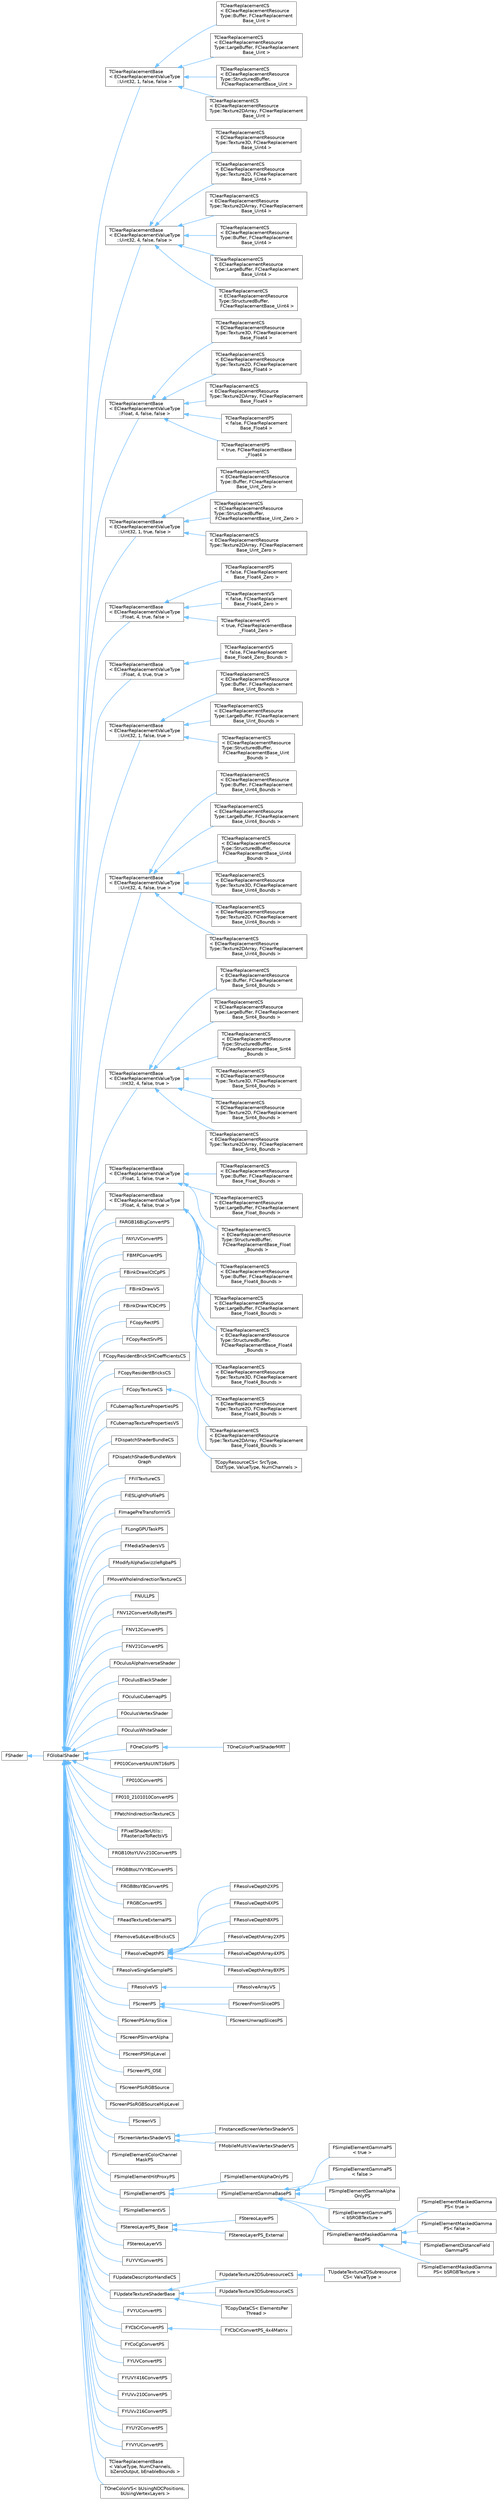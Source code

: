 digraph "Graphical Class Hierarchy"
{
 // INTERACTIVE_SVG=YES
 // LATEX_PDF_SIZE
  bgcolor="transparent";
  edge [fontname=Helvetica,fontsize=10,labelfontname=Helvetica,labelfontsize=10];
  node [fontname=Helvetica,fontsize=10,shape=box,height=0.2,width=0.4];
  rankdir="LR";
  Node0 [id="Node000000",label="FShader",height=0.2,width=0.4,color="grey40", fillcolor="white", style="filled",URL="$dd/df9/classFShader.html",tooltip="A compiled shader and its parameter bindings."];
  Node0 -> Node1 [id="edge4797_Node000000_Node000001",dir="back",color="steelblue1",style="solid",tooltip=" "];
  Node1 [id="Node000001",label="FGlobalShader",height=0.2,width=0.4,color="grey40", fillcolor="white", style="filled",URL="$d6/dce/classFGlobalShader.html",tooltip="FGlobalShader."];
  Node1 -> Node2 [id="edge4798_Node000001_Node000002",dir="back",color="steelblue1",style="solid",tooltip=" "];
  Node2 [id="Node000002",label="TClearReplacementBase\l\< EClearReplacementValueType\l::Uint32, 1, false, false \>",height=0.2,width=0.4,color="grey40", fillcolor="white", style="filled",URL="$d3/d9c/structTClearReplacementBase.html",tooltip=" "];
  Node2 -> Node3 [id="edge4799_Node000002_Node000003",dir="back",color="steelblue1",style="solid",tooltip=" "];
  Node3 [id="Node000003",label="TClearReplacementCS\l\< EClearReplacementResource\lType::Buffer, FClearReplacement\lBase_Uint \>",height=0.2,width=0.4,color="grey40", fillcolor="white", style="filled",URL="$d2/db4/classTClearReplacementCS.html",tooltip=" "];
  Node2 -> Node4 [id="edge4800_Node000002_Node000004",dir="back",color="steelblue1",style="solid",tooltip=" "];
  Node4 [id="Node000004",label="TClearReplacementCS\l\< EClearReplacementResource\lType::LargeBuffer, FClearReplacement\lBase_Uint \>",height=0.2,width=0.4,color="grey40", fillcolor="white", style="filled",URL="$d2/db4/classTClearReplacementCS.html",tooltip=" "];
  Node2 -> Node5 [id="edge4801_Node000002_Node000005",dir="back",color="steelblue1",style="solid",tooltip=" "];
  Node5 [id="Node000005",label="TClearReplacementCS\l\< EClearReplacementResource\lType::StructuredBuffer,\l FClearReplacementBase_Uint \>",height=0.2,width=0.4,color="grey40", fillcolor="white", style="filled",URL="$d2/db4/classTClearReplacementCS.html",tooltip=" "];
  Node2 -> Node6 [id="edge4802_Node000002_Node000006",dir="back",color="steelblue1",style="solid",tooltip=" "];
  Node6 [id="Node000006",label="TClearReplacementCS\l\< EClearReplacementResource\lType::Texture2DArray, FClearReplacement\lBase_Uint \>",height=0.2,width=0.4,color="grey40", fillcolor="white", style="filled",URL="$d2/db4/classTClearReplacementCS.html",tooltip=" "];
  Node1 -> Node7 [id="edge4803_Node000001_Node000007",dir="back",color="steelblue1",style="solid",tooltip=" "];
  Node7 [id="Node000007",label="TClearReplacementBase\l\< EClearReplacementValueType\l::Uint32, 4, false, false \>",height=0.2,width=0.4,color="grey40", fillcolor="white", style="filled",URL="$d3/d9c/structTClearReplacementBase.html",tooltip=" "];
  Node7 -> Node8 [id="edge4804_Node000007_Node000008",dir="back",color="steelblue1",style="solid",tooltip=" "];
  Node8 [id="Node000008",label="TClearReplacementCS\l\< EClearReplacementResource\lType::Texture3D, FClearReplacement\lBase_Uint4 \>",height=0.2,width=0.4,color="grey40", fillcolor="white", style="filled",URL="$d2/db4/classTClearReplacementCS.html",tooltip=" "];
  Node7 -> Node9 [id="edge4805_Node000007_Node000009",dir="back",color="steelblue1",style="solid",tooltip=" "];
  Node9 [id="Node000009",label="TClearReplacementCS\l\< EClearReplacementResource\lType::Texture2D, FClearReplacement\lBase_Uint4 \>",height=0.2,width=0.4,color="grey40", fillcolor="white", style="filled",URL="$d2/db4/classTClearReplacementCS.html",tooltip=" "];
  Node7 -> Node10 [id="edge4806_Node000007_Node000010",dir="back",color="steelblue1",style="solid",tooltip=" "];
  Node10 [id="Node000010",label="TClearReplacementCS\l\< EClearReplacementResource\lType::Texture2DArray, FClearReplacement\lBase_Uint4 \>",height=0.2,width=0.4,color="grey40", fillcolor="white", style="filled",URL="$d2/db4/classTClearReplacementCS.html",tooltip=" "];
  Node7 -> Node11 [id="edge4807_Node000007_Node000011",dir="back",color="steelblue1",style="solid",tooltip=" "];
  Node11 [id="Node000011",label="TClearReplacementCS\l\< EClearReplacementResource\lType::Buffer, FClearReplacement\lBase_Uint4 \>",height=0.2,width=0.4,color="grey40", fillcolor="white", style="filled",URL="$d2/db4/classTClearReplacementCS.html",tooltip=" "];
  Node7 -> Node12 [id="edge4808_Node000007_Node000012",dir="back",color="steelblue1",style="solid",tooltip=" "];
  Node12 [id="Node000012",label="TClearReplacementCS\l\< EClearReplacementResource\lType::LargeBuffer, FClearReplacement\lBase_Uint4 \>",height=0.2,width=0.4,color="grey40", fillcolor="white", style="filled",URL="$d2/db4/classTClearReplacementCS.html",tooltip=" "];
  Node7 -> Node13 [id="edge4809_Node000007_Node000013",dir="back",color="steelblue1",style="solid",tooltip=" "];
  Node13 [id="Node000013",label="TClearReplacementCS\l\< EClearReplacementResource\lType::StructuredBuffer,\l FClearReplacementBase_Uint4 \>",height=0.2,width=0.4,color="grey40", fillcolor="white", style="filled",URL="$d2/db4/classTClearReplacementCS.html",tooltip=" "];
  Node1 -> Node14 [id="edge4810_Node000001_Node000014",dir="back",color="steelblue1",style="solid",tooltip=" "];
  Node14 [id="Node000014",label="TClearReplacementBase\l\< EClearReplacementValueType\l::Float, 4, false, false \>",height=0.2,width=0.4,color="grey40", fillcolor="white", style="filled",URL="$d3/d9c/structTClearReplacementBase.html",tooltip=" "];
  Node14 -> Node15 [id="edge4811_Node000014_Node000015",dir="back",color="steelblue1",style="solid",tooltip=" "];
  Node15 [id="Node000015",label="TClearReplacementCS\l\< EClearReplacementResource\lType::Texture3D, FClearReplacement\lBase_Float4 \>",height=0.2,width=0.4,color="grey40", fillcolor="white", style="filled",URL="$d2/db4/classTClearReplacementCS.html",tooltip=" "];
  Node14 -> Node16 [id="edge4812_Node000014_Node000016",dir="back",color="steelblue1",style="solid",tooltip=" "];
  Node16 [id="Node000016",label="TClearReplacementCS\l\< EClearReplacementResource\lType::Texture2D, FClearReplacement\lBase_Float4 \>",height=0.2,width=0.4,color="grey40", fillcolor="white", style="filled",URL="$d2/db4/classTClearReplacementCS.html",tooltip=" "];
  Node14 -> Node17 [id="edge4813_Node000014_Node000017",dir="back",color="steelblue1",style="solid",tooltip=" "];
  Node17 [id="Node000017",label="TClearReplacementCS\l\< EClearReplacementResource\lType::Texture2DArray, FClearReplacement\lBase_Float4 \>",height=0.2,width=0.4,color="grey40", fillcolor="white", style="filled",URL="$d2/db4/classTClearReplacementCS.html",tooltip=" "];
  Node14 -> Node18 [id="edge4814_Node000014_Node000018",dir="back",color="steelblue1",style="solid",tooltip=" "];
  Node18 [id="Node000018",label="TClearReplacementPS\l\< false, FClearReplacement\lBase_Float4 \>",height=0.2,width=0.4,color="grey40", fillcolor="white", style="filled",URL="$db/d74/classTClearReplacementPS.html",tooltip=" "];
  Node14 -> Node19 [id="edge4815_Node000014_Node000019",dir="back",color="steelblue1",style="solid",tooltip=" "];
  Node19 [id="Node000019",label="TClearReplacementPS\l\< true, FClearReplacementBase\l_Float4 \>",height=0.2,width=0.4,color="grey40", fillcolor="white", style="filled",URL="$db/d74/classTClearReplacementPS.html",tooltip=" "];
  Node1 -> Node20 [id="edge4816_Node000001_Node000020",dir="back",color="steelblue1",style="solid",tooltip=" "];
  Node20 [id="Node000020",label="TClearReplacementBase\l\< EClearReplacementValueType\l::Uint32, 1, true, false \>",height=0.2,width=0.4,color="grey40", fillcolor="white", style="filled",URL="$d3/d9c/structTClearReplacementBase.html",tooltip=" "];
  Node20 -> Node21 [id="edge4817_Node000020_Node000021",dir="back",color="steelblue1",style="solid",tooltip=" "];
  Node21 [id="Node000021",label="TClearReplacementCS\l\< EClearReplacementResource\lType::Buffer, FClearReplacement\lBase_Uint_Zero \>",height=0.2,width=0.4,color="grey40", fillcolor="white", style="filled",URL="$d2/db4/classTClearReplacementCS.html",tooltip=" "];
  Node20 -> Node22 [id="edge4818_Node000020_Node000022",dir="back",color="steelblue1",style="solid",tooltip=" "];
  Node22 [id="Node000022",label="TClearReplacementCS\l\< EClearReplacementResource\lType::StructuredBuffer,\l FClearReplacementBase_Uint_Zero \>",height=0.2,width=0.4,color="grey40", fillcolor="white", style="filled",URL="$d2/db4/classTClearReplacementCS.html",tooltip=" "];
  Node20 -> Node23 [id="edge4819_Node000020_Node000023",dir="back",color="steelblue1",style="solid",tooltip=" "];
  Node23 [id="Node000023",label="TClearReplacementCS\l\< EClearReplacementResource\lType::Texture2DArray, FClearReplacement\lBase_Uint_Zero \>",height=0.2,width=0.4,color="grey40", fillcolor="white", style="filled",URL="$d2/db4/classTClearReplacementCS.html",tooltip=" "];
  Node1 -> Node24 [id="edge4820_Node000001_Node000024",dir="back",color="steelblue1",style="solid",tooltip=" "];
  Node24 [id="Node000024",label="TClearReplacementBase\l\< EClearReplacementValueType\l::Float, 4, true, false \>",height=0.2,width=0.4,color="grey40", fillcolor="white", style="filled",URL="$d3/d9c/structTClearReplacementBase.html",tooltip=" "];
  Node24 -> Node25 [id="edge4821_Node000024_Node000025",dir="back",color="steelblue1",style="solid",tooltip=" "];
  Node25 [id="Node000025",label="TClearReplacementPS\l\< false, FClearReplacement\lBase_Float4_Zero \>",height=0.2,width=0.4,color="grey40", fillcolor="white", style="filled",URL="$db/d74/classTClearReplacementPS.html",tooltip=" "];
  Node24 -> Node26 [id="edge4822_Node000024_Node000026",dir="back",color="steelblue1",style="solid",tooltip=" "];
  Node26 [id="Node000026",label="TClearReplacementVS\l\< false, FClearReplacement\lBase_Float4_Zero \>",height=0.2,width=0.4,color="grey40", fillcolor="white", style="filled",URL="$d1/d2f/classTClearReplacementVS.html",tooltip=" "];
  Node24 -> Node27 [id="edge4823_Node000024_Node000027",dir="back",color="steelblue1",style="solid",tooltip=" "];
  Node27 [id="Node000027",label="TClearReplacementVS\l\< true, FClearReplacementBase\l_Float4_Zero \>",height=0.2,width=0.4,color="grey40", fillcolor="white", style="filled",URL="$d1/d2f/classTClearReplacementVS.html",tooltip=" "];
  Node1 -> Node28 [id="edge4824_Node000001_Node000028",dir="back",color="steelblue1",style="solid",tooltip=" "];
  Node28 [id="Node000028",label="TClearReplacementBase\l\< EClearReplacementValueType\l::Float, 4, true, true \>",height=0.2,width=0.4,color="grey40", fillcolor="white", style="filled",URL="$d3/d9c/structTClearReplacementBase.html",tooltip=" "];
  Node28 -> Node29 [id="edge4825_Node000028_Node000029",dir="back",color="steelblue1",style="solid",tooltip=" "];
  Node29 [id="Node000029",label="TClearReplacementVS\l\< false, FClearReplacement\lBase_Float4_Zero_Bounds \>",height=0.2,width=0.4,color="grey40", fillcolor="white", style="filled",URL="$d1/d2f/classTClearReplacementVS.html",tooltip=" "];
  Node1 -> Node30 [id="edge4826_Node000001_Node000030",dir="back",color="steelblue1",style="solid",tooltip=" "];
  Node30 [id="Node000030",label="TClearReplacementBase\l\< EClearReplacementValueType\l::Uint32, 1, false, true \>",height=0.2,width=0.4,color="grey40", fillcolor="white", style="filled",URL="$d3/d9c/structTClearReplacementBase.html",tooltip=" "];
  Node30 -> Node31 [id="edge4827_Node000030_Node000031",dir="back",color="steelblue1",style="solid",tooltip=" "];
  Node31 [id="Node000031",label="TClearReplacementCS\l\< EClearReplacementResource\lType::Buffer, FClearReplacement\lBase_Uint_Bounds \>",height=0.2,width=0.4,color="grey40", fillcolor="white", style="filled",URL="$d2/db4/classTClearReplacementCS.html",tooltip=" "];
  Node30 -> Node32 [id="edge4828_Node000030_Node000032",dir="back",color="steelblue1",style="solid",tooltip=" "];
  Node32 [id="Node000032",label="TClearReplacementCS\l\< EClearReplacementResource\lType::LargeBuffer, FClearReplacement\lBase_Uint_Bounds \>",height=0.2,width=0.4,color="grey40", fillcolor="white", style="filled",URL="$d2/db4/classTClearReplacementCS.html",tooltip=" "];
  Node30 -> Node33 [id="edge4829_Node000030_Node000033",dir="back",color="steelblue1",style="solid",tooltip=" "];
  Node33 [id="Node000033",label="TClearReplacementCS\l\< EClearReplacementResource\lType::StructuredBuffer,\l FClearReplacementBase_Uint\l_Bounds \>",height=0.2,width=0.4,color="grey40", fillcolor="white", style="filled",URL="$d2/db4/classTClearReplacementCS.html",tooltip=" "];
  Node1 -> Node34 [id="edge4830_Node000001_Node000034",dir="back",color="steelblue1",style="solid",tooltip=" "];
  Node34 [id="Node000034",label="TClearReplacementBase\l\< EClearReplacementValueType\l::Uint32, 4, false, true \>",height=0.2,width=0.4,color="grey40", fillcolor="white", style="filled",URL="$d3/d9c/structTClearReplacementBase.html",tooltip=" "];
  Node34 -> Node35 [id="edge4831_Node000034_Node000035",dir="back",color="steelblue1",style="solid",tooltip=" "];
  Node35 [id="Node000035",label="TClearReplacementCS\l\< EClearReplacementResource\lType::Buffer, FClearReplacement\lBase_Uint4_Bounds \>",height=0.2,width=0.4,color="grey40", fillcolor="white", style="filled",URL="$d2/db4/classTClearReplacementCS.html",tooltip=" "];
  Node34 -> Node36 [id="edge4832_Node000034_Node000036",dir="back",color="steelblue1",style="solid",tooltip=" "];
  Node36 [id="Node000036",label="TClearReplacementCS\l\< EClearReplacementResource\lType::LargeBuffer, FClearReplacement\lBase_Uint4_Bounds \>",height=0.2,width=0.4,color="grey40", fillcolor="white", style="filled",URL="$d2/db4/classTClearReplacementCS.html",tooltip=" "];
  Node34 -> Node37 [id="edge4833_Node000034_Node000037",dir="back",color="steelblue1",style="solid",tooltip=" "];
  Node37 [id="Node000037",label="TClearReplacementCS\l\< EClearReplacementResource\lType::StructuredBuffer,\l FClearReplacementBase_Uint4\l_Bounds \>",height=0.2,width=0.4,color="grey40", fillcolor="white", style="filled",URL="$d2/db4/classTClearReplacementCS.html",tooltip=" "];
  Node34 -> Node38 [id="edge4834_Node000034_Node000038",dir="back",color="steelblue1",style="solid",tooltip=" "];
  Node38 [id="Node000038",label="TClearReplacementCS\l\< EClearReplacementResource\lType::Texture3D, FClearReplacement\lBase_Uint4_Bounds \>",height=0.2,width=0.4,color="grey40", fillcolor="white", style="filled",URL="$d2/db4/classTClearReplacementCS.html",tooltip=" "];
  Node34 -> Node39 [id="edge4835_Node000034_Node000039",dir="back",color="steelblue1",style="solid",tooltip=" "];
  Node39 [id="Node000039",label="TClearReplacementCS\l\< EClearReplacementResource\lType::Texture2D, FClearReplacement\lBase_Uint4_Bounds \>",height=0.2,width=0.4,color="grey40", fillcolor="white", style="filled",URL="$d2/db4/classTClearReplacementCS.html",tooltip=" "];
  Node34 -> Node40 [id="edge4836_Node000034_Node000040",dir="back",color="steelblue1",style="solid",tooltip=" "];
  Node40 [id="Node000040",label="TClearReplacementCS\l\< EClearReplacementResource\lType::Texture2DArray, FClearReplacement\lBase_Uint4_Bounds \>",height=0.2,width=0.4,color="grey40", fillcolor="white", style="filled",URL="$d2/db4/classTClearReplacementCS.html",tooltip=" "];
  Node1 -> Node41 [id="edge4837_Node000001_Node000041",dir="back",color="steelblue1",style="solid",tooltip=" "];
  Node41 [id="Node000041",label="TClearReplacementBase\l\< EClearReplacementValueType\l::Int32, 4, false, true \>",height=0.2,width=0.4,color="grey40", fillcolor="white", style="filled",URL="$d3/d9c/structTClearReplacementBase.html",tooltip=" "];
  Node41 -> Node42 [id="edge4838_Node000041_Node000042",dir="back",color="steelblue1",style="solid",tooltip=" "];
  Node42 [id="Node000042",label="TClearReplacementCS\l\< EClearReplacementResource\lType::Buffer, FClearReplacement\lBase_Sint4_Bounds \>",height=0.2,width=0.4,color="grey40", fillcolor="white", style="filled",URL="$d2/db4/classTClearReplacementCS.html",tooltip=" "];
  Node41 -> Node43 [id="edge4839_Node000041_Node000043",dir="back",color="steelblue1",style="solid",tooltip=" "];
  Node43 [id="Node000043",label="TClearReplacementCS\l\< EClearReplacementResource\lType::LargeBuffer, FClearReplacement\lBase_Sint4_Bounds \>",height=0.2,width=0.4,color="grey40", fillcolor="white", style="filled",URL="$d2/db4/classTClearReplacementCS.html",tooltip=" "];
  Node41 -> Node44 [id="edge4840_Node000041_Node000044",dir="back",color="steelblue1",style="solid",tooltip=" "];
  Node44 [id="Node000044",label="TClearReplacementCS\l\< EClearReplacementResource\lType::StructuredBuffer,\l FClearReplacementBase_Sint4\l_Bounds \>",height=0.2,width=0.4,color="grey40", fillcolor="white", style="filled",URL="$d2/db4/classTClearReplacementCS.html",tooltip=" "];
  Node41 -> Node45 [id="edge4841_Node000041_Node000045",dir="back",color="steelblue1",style="solid",tooltip=" "];
  Node45 [id="Node000045",label="TClearReplacementCS\l\< EClearReplacementResource\lType::Texture3D, FClearReplacement\lBase_Sint4_Bounds \>",height=0.2,width=0.4,color="grey40", fillcolor="white", style="filled",URL="$d2/db4/classTClearReplacementCS.html",tooltip=" "];
  Node41 -> Node46 [id="edge4842_Node000041_Node000046",dir="back",color="steelblue1",style="solid",tooltip=" "];
  Node46 [id="Node000046",label="TClearReplacementCS\l\< EClearReplacementResource\lType::Texture2D, FClearReplacement\lBase_Sint4_Bounds \>",height=0.2,width=0.4,color="grey40", fillcolor="white", style="filled",URL="$d2/db4/classTClearReplacementCS.html",tooltip=" "];
  Node41 -> Node47 [id="edge4843_Node000041_Node000047",dir="back",color="steelblue1",style="solid",tooltip=" "];
  Node47 [id="Node000047",label="TClearReplacementCS\l\< EClearReplacementResource\lType::Texture2DArray, FClearReplacement\lBase_Sint4_Bounds \>",height=0.2,width=0.4,color="grey40", fillcolor="white", style="filled",URL="$d2/db4/classTClearReplacementCS.html",tooltip=" "];
  Node1 -> Node48 [id="edge4844_Node000001_Node000048",dir="back",color="steelblue1",style="solid",tooltip=" "];
  Node48 [id="Node000048",label="TClearReplacementBase\l\< EClearReplacementValueType\l::Float, 1, false, true \>",height=0.2,width=0.4,color="grey40", fillcolor="white", style="filled",URL="$d3/d9c/structTClearReplacementBase.html",tooltip=" "];
  Node48 -> Node49 [id="edge4845_Node000048_Node000049",dir="back",color="steelblue1",style="solid",tooltip=" "];
  Node49 [id="Node000049",label="TClearReplacementCS\l\< EClearReplacementResource\lType::Buffer, FClearReplacement\lBase_Float_Bounds \>",height=0.2,width=0.4,color="grey40", fillcolor="white", style="filled",URL="$d2/db4/classTClearReplacementCS.html",tooltip=" "];
  Node48 -> Node50 [id="edge4846_Node000048_Node000050",dir="back",color="steelblue1",style="solid",tooltip=" "];
  Node50 [id="Node000050",label="TClearReplacementCS\l\< EClearReplacementResource\lType::LargeBuffer, FClearReplacement\lBase_Float_Bounds \>",height=0.2,width=0.4,color="grey40", fillcolor="white", style="filled",URL="$d2/db4/classTClearReplacementCS.html",tooltip=" "];
  Node48 -> Node51 [id="edge4847_Node000048_Node000051",dir="back",color="steelblue1",style="solid",tooltip=" "];
  Node51 [id="Node000051",label="TClearReplacementCS\l\< EClearReplacementResource\lType::StructuredBuffer,\l FClearReplacementBase_Float\l_Bounds \>",height=0.2,width=0.4,color="grey40", fillcolor="white", style="filled",URL="$d2/db4/classTClearReplacementCS.html",tooltip=" "];
  Node1 -> Node52 [id="edge4848_Node000001_Node000052",dir="back",color="steelblue1",style="solid",tooltip=" "];
  Node52 [id="Node000052",label="TClearReplacementBase\l\< EClearReplacementValueType\l::Float, 4, false, true \>",height=0.2,width=0.4,color="grey40", fillcolor="white", style="filled",URL="$d3/d9c/structTClearReplacementBase.html",tooltip=" "];
  Node52 -> Node53 [id="edge4849_Node000052_Node000053",dir="back",color="steelblue1",style="solid",tooltip=" "];
  Node53 [id="Node000053",label="TClearReplacementCS\l\< EClearReplacementResource\lType::Buffer, FClearReplacement\lBase_Float4_Bounds \>",height=0.2,width=0.4,color="grey40", fillcolor="white", style="filled",URL="$d2/db4/classTClearReplacementCS.html",tooltip=" "];
  Node52 -> Node54 [id="edge4850_Node000052_Node000054",dir="back",color="steelblue1",style="solid",tooltip=" "];
  Node54 [id="Node000054",label="TClearReplacementCS\l\< EClearReplacementResource\lType::LargeBuffer, FClearReplacement\lBase_Float4_Bounds \>",height=0.2,width=0.4,color="grey40", fillcolor="white", style="filled",URL="$d2/db4/classTClearReplacementCS.html",tooltip=" "];
  Node52 -> Node55 [id="edge4851_Node000052_Node000055",dir="back",color="steelblue1",style="solid",tooltip=" "];
  Node55 [id="Node000055",label="TClearReplacementCS\l\< EClearReplacementResource\lType::StructuredBuffer,\l FClearReplacementBase_Float4\l_Bounds \>",height=0.2,width=0.4,color="grey40", fillcolor="white", style="filled",URL="$d2/db4/classTClearReplacementCS.html",tooltip=" "];
  Node52 -> Node56 [id="edge4852_Node000052_Node000056",dir="back",color="steelblue1",style="solid",tooltip=" "];
  Node56 [id="Node000056",label="TClearReplacementCS\l\< EClearReplacementResource\lType::Texture3D, FClearReplacement\lBase_Float4_Bounds \>",height=0.2,width=0.4,color="grey40", fillcolor="white", style="filled",URL="$d2/db4/classTClearReplacementCS.html",tooltip=" "];
  Node52 -> Node57 [id="edge4853_Node000052_Node000057",dir="back",color="steelblue1",style="solid",tooltip=" "];
  Node57 [id="Node000057",label="TClearReplacementCS\l\< EClearReplacementResource\lType::Texture2D, FClearReplacement\lBase_Float4_Bounds \>",height=0.2,width=0.4,color="grey40", fillcolor="white", style="filled",URL="$d2/db4/classTClearReplacementCS.html",tooltip=" "];
  Node52 -> Node58 [id="edge4854_Node000052_Node000058",dir="back",color="steelblue1",style="solid",tooltip=" "];
  Node58 [id="Node000058",label="TClearReplacementCS\l\< EClearReplacementResource\lType::Texture2DArray, FClearReplacement\lBase_Float4_Bounds \>",height=0.2,width=0.4,color="grey40", fillcolor="white", style="filled",URL="$d2/db4/classTClearReplacementCS.html",tooltip=" "];
  Node1 -> Node59 [id="edge4855_Node000001_Node000059",dir="back",color="steelblue1",style="solid",tooltip=" "];
  Node59 [id="Node000059",label="FARGB16BigConvertPS",height=0.2,width=0.4,color="grey40", fillcolor="white", style="filled",URL="$d7/dff/classFARGB16BigConvertPS.html",tooltip="Pixel shader to convert ARGB16, big endian to RGB."];
  Node1 -> Node60 [id="edge4856_Node000001_Node000060",dir="back",color="steelblue1",style="solid",tooltip=" "];
  Node60 [id="Node000060",label="FAYUVConvertPS",height=0.2,width=0.4,color="grey40", fillcolor="white", style="filled",URL="$d0/dd4/classFAYUVConvertPS.html",tooltip="Pixel shader to convert an AYUV texture to RGBA."];
  Node1 -> Node61 [id="edge4857_Node000001_Node000061",dir="back",color="steelblue1",style="solid",tooltip=" "];
  Node61 [id="Node000061",label="FBMPConvertPS",height=0.2,width=0.4,color="grey40", fillcolor="white", style="filled",URL="$d5/de9/classFBMPConvertPS.html",tooltip="Pixel shader to convert a Windows Bitmap texture."];
  Node1 -> Node62 [id="edge4858_Node000001_Node000062",dir="back",color="steelblue1",style="solid",tooltip=" "];
  Node62 [id="Node000062",label="FBinkDrawICtCpPS",height=0.2,width=0.4,color="grey40", fillcolor="white", style="filled",URL="$d1/db4/structFBinkDrawICtCpPS.html",tooltip=" "];
  Node1 -> Node63 [id="edge4859_Node000001_Node000063",dir="back",color="steelblue1",style="solid",tooltip=" "];
  Node63 [id="Node000063",label="FBinkDrawVS",height=0.2,width=0.4,color="grey40", fillcolor="white", style="filled",URL="$d2/d2d/structFBinkDrawVS.html",tooltip=" "];
  Node1 -> Node64 [id="edge4860_Node000001_Node000064",dir="back",color="steelblue1",style="solid",tooltip=" "];
  Node64 [id="Node000064",label="FBinkDrawYCbCrPS",height=0.2,width=0.4,color="grey40", fillcolor="white", style="filled",URL="$d9/d6f/structFBinkDrawYCbCrPS.html",tooltip=" "];
  Node1 -> Node65 [id="edge4861_Node000001_Node000065",dir="back",color="steelblue1",style="solid",tooltip=" "];
  Node65 [id="Node000065",label="FCopyRectPS",height=0.2,width=0.4,color="grey40", fillcolor="white", style="filled",URL="$d0/d8f/classFCopyRectPS.html",tooltip="Pixel shader to copy pixels from src to dst performing a format change that works on all platforms."];
  Node1 -> Node66 [id="edge4862_Node000001_Node000066",dir="back",color="steelblue1",style="solid",tooltip=" "];
  Node66 [id="Node000066",label="FCopyRectSrvPS",height=0.2,width=0.4,color="grey40", fillcolor="white", style="filled",URL="$d1/de6/classFCopyRectSrvPS.html",tooltip="Pixel shader to copy pixels from src to dst performing a format change that works on all platforms – ..."];
  Node1 -> Node67 [id="edge4863_Node000001_Node000067",dir="back",color="steelblue1",style="solid",tooltip=" "];
  Node67 [id="Node000067",label="FCopyResidentBrickSHCoefficientsCS",height=0.2,width=0.4,color="grey40", fillcolor="white", style="filled",URL="$d0/dec/classFCopyResidentBrickSHCoefficientsCS.html",tooltip=" "];
  Node1 -> Node68 [id="edge4864_Node000001_Node000068",dir="back",color="steelblue1",style="solid",tooltip=" "];
  Node68 [id="Node000068",label="FCopyResidentBricksCS",height=0.2,width=0.4,color="grey40", fillcolor="white", style="filled",URL="$d1/d6b/classFCopyResidentBricksCS.html",tooltip=" "];
  Node1 -> Node69 [id="edge4865_Node000001_Node000069",dir="back",color="steelblue1",style="solid",tooltip=" "];
  Node69 [id="Node000069",label="FCopyTextureCS",height=0.2,width=0.4,color="grey40", fillcolor="white", style="filled",URL="$d0/d59/classFCopyTextureCS.html",tooltip=" "];
  Node69 -> Node70 [id="edge4866_Node000069_Node000070",dir="back",color="steelblue1",style="solid",tooltip=" "];
  Node70 [id="Node000070",label="TCopyResourceCS\< SrcType,\l DstType, ValueType, NumChannels \>",height=0.2,width=0.4,color="grey40", fillcolor="white", style="filled",URL="$d2/d74/classTCopyResourceCS.html",tooltip=" "];
  Node1 -> Node71 [id="edge4867_Node000001_Node000071",dir="back",color="steelblue1",style="solid",tooltip=" "];
  Node71 [id="Node000071",label="FCubemapTexturePropertiesPS",height=0.2,width=0.4,color="grey40", fillcolor="white", style="filled",URL="$d8/dff/classFCubemapTexturePropertiesPS.html",tooltip="Simple pixel shader reads from a cube map texture and unwraps it in the LongitudeLatitude form."];
  Node1 -> Node72 [id="edge4868_Node000001_Node000072",dir="back",color="steelblue1",style="solid",tooltip=" "];
  Node72 [id="Node000072",label="FCubemapTexturePropertiesVS",height=0.2,width=0.4,color="grey40", fillcolor="white", style="filled",URL="$dd/d89/classFCubemapTexturePropertiesVS.html",tooltip="A vertex shader for rendering a texture on a simple element."];
  Node1 -> Node73 [id="edge4869_Node000001_Node000073",dir="back",color="steelblue1",style="solid",tooltip=" "];
  Node73 [id="Node000073",label="FDispatchShaderBundleCS",height=0.2,width=0.4,color="grey40", fillcolor="white", style="filled",URL="$dd/d49/classFDispatchShaderBundleCS.html",tooltip="Global shader to fill a shader bundle."];
  Node1 -> Node74 [id="edge4870_Node000001_Node000074",dir="back",color="steelblue1",style="solid",tooltip=" "];
  Node74 [id="Node000074",label="FDispatchShaderBundleWork\lGraph",height=0.2,width=0.4,color="grey40", fillcolor="white", style="filled",URL="$d5/d06/classFDispatchShaderBundleWorkGraph.html",tooltip="Global work graph shader used to dispatch a shader bundle."];
  Node1 -> Node75 [id="edge4871_Node000001_Node000075",dir="back",color="steelblue1",style="solid",tooltip=" "];
  Node75 [id="Node000075",label="FFillTextureCS",height=0.2,width=0.4,color="grey40", fillcolor="white", style="filled",URL="$d6/d27/classFFillTextureCS.html",tooltip="Compute shader for writing values."];
  Node1 -> Node76 [id="edge4872_Node000001_Node000076",dir="back",color="steelblue1",style="solid",tooltip=" "];
  Node76 [id="Node000076",label="FIESLightProfilePS",height=0.2,width=0.4,color="grey40", fillcolor="white", style="filled",URL="$dc/d34/classFIESLightProfilePS.html",tooltip="Simple pixel shader that renders a IES light profile for the purposes of visualization."];
  Node1 -> Node77 [id="edge4873_Node000001_Node000077",dir="back",color="steelblue1",style="solid",tooltip=" "];
  Node77 [id="Node000077",label="FImagePreTransformVS",height=0.2,width=0.4,color="grey40", fillcolor="white", style="filled",URL="$da/d87/classFImagePreTransformVS.html",tooltip="Vertex shader to perform a screen rotation for Vulkan pre-rotation on mobile."];
  Node1 -> Node78 [id="edge4874_Node000001_Node000078",dir="back",color="steelblue1",style="solid",tooltip=" "];
  Node78 [id="Node000078",label="FLongGPUTaskPS",height=0.2,width=0.4,color="grey40", fillcolor="white", style="filled",URL="$d2/dc2/classFLongGPUTaskPS.html",tooltip=" "];
  Node1 -> Node79 [id="edge4875_Node000001_Node000079",dir="back",color="steelblue1",style="solid",tooltip=" "];
  Node79 [id="Node000079",label="FMediaShadersVS",height=0.2,width=0.4,color="grey40", fillcolor="white", style="filled",URL="$d2/d41/classFMediaShadersVS.html",tooltip="Media vertex shader (shared by all media shaders)."];
  Node1 -> Node80 [id="edge4876_Node000001_Node000080",dir="back",color="steelblue1",style="solid",tooltip=" "];
  Node80 [id="Node000080",label="FModifyAlphaSwizzleRgbaPS",height=0.2,width=0.4,color="grey40", fillcolor="white", style="filled",URL="$d1/dfd/classFModifyAlphaSwizzleRgbaPS.html",tooltip="Pixel shader to swizzle R G B A components, set alpha to 1 or inverts alpha."];
  Node1 -> Node81 [id="edge4877_Node000001_Node000081",dir="back",color="steelblue1",style="solid",tooltip=" "];
  Node81 [id="Node000081",label="FMoveWholeIndirectionTextureCS",height=0.2,width=0.4,color="grey40", fillcolor="white", style="filled",URL="$da/dfc/classFMoveWholeIndirectionTextureCS.html",tooltip=" "];
  Node1 -> Node82 [id="edge4878_Node000001_Node000082",dir="back",color="steelblue1",style="solid",tooltip=" "];
  Node82 [id="Node000082",label="FNULLPS",height=0.2,width=0.4,color="grey40", fillcolor="white", style="filled",URL="$d3/deb/classFNULLPS.html",tooltip="An internal dummy pixel shader to use when the user calls RHISetPixelShader(NULL)."];
  Node1 -> Node83 [id="edge4879_Node000001_Node000083",dir="back",color="steelblue1",style="solid",tooltip=" "];
  Node83 [id="Node000083",label="FNV12ConvertAsBytesPS",height=0.2,width=0.4,color="grey40", fillcolor="white", style="filled",URL="$df/d87/classFNV12ConvertAsBytesPS.html",tooltip="Pixel shader to convert a NV12 frame to RGBA (NV12 data; texture viewed as G8)"];
  Node1 -> Node84 [id="edge4880_Node000001_Node000084",dir="back",color="steelblue1",style="solid",tooltip=" "];
  Node84 [id="Node000084",label="FNV12ConvertPS",height=0.2,width=0.4,color="grey40", fillcolor="white", style="filled",URL="$dd/d1d/classFNV12ConvertPS.html",tooltip="Pixel shader to convert a NV12 frame to RGBA."];
  Node1 -> Node85 [id="edge4881_Node000001_Node000085",dir="back",color="steelblue1",style="solid",tooltip=" "];
  Node85 [id="Node000085",label="FNV21ConvertPS",height=0.2,width=0.4,color="grey40", fillcolor="white", style="filled",URL="$dd/dc5/classFNV21ConvertPS.html",tooltip="Pixel shader to convert a NV21 frame to RGBA."];
  Node1 -> Node86 [id="edge4882_Node000001_Node000086",dir="back",color="steelblue1",style="solid",tooltip=" "];
  Node86 [id="Node000086",label="FOculusAlphaInverseShader",height=0.2,width=0.4,color="grey40", fillcolor="white", style="filled",URL="$dd/d47/classFOculusAlphaInverseShader.html",tooltip=" "];
  Node1 -> Node87 [id="edge4883_Node000001_Node000087",dir="back",color="steelblue1",style="solid",tooltip=" "];
  Node87 [id="Node000087",label="FOculusBlackShader",height=0.2,width=0.4,color="grey40", fillcolor="white", style="filled",URL="$d9/d78/classFOculusBlackShader.html",tooltip=" "];
  Node1 -> Node88 [id="edge4884_Node000001_Node000088",dir="back",color="steelblue1",style="solid",tooltip=" "];
  Node88 [id="Node000088",label="FOculusCubemapPS",height=0.2,width=0.4,color="grey40", fillcolor="white", style="filled",URL="$d0/d85/classFOculusCubemapPS.html",tooltip="A pixel shader for rendering a textured screen element."];
  Node1 -> Node89 [id="edge4885_Node000001_Node000089",dir="back",color="steelblue1",style="solid",tooltip=" "];
  Node89 [id="Node000089",label="FOculusVertexShader",height=0.2,width=0.4,color="grey40", fillcolor="white", style="filled",URL="$df/de5/classFOculusVertexShader.html",tooltip=" "];
  Node1 -> Node90 [id="edge4886_Node000001_Node000090",dir="back",color="steelblue1",style="solid",tooltip=" "];
  Node90 [id="Node000090",label="FOculusWhiteShader",height=0.2,width=0.4,color="grey40", fillcolor="white", style="filled",URL="$df/ded/classFOculusWhiteShader.html",tooltip=" "];
  Node1 -> Node91 [id="edge4887_Node000001_Node000091",dir="back",color="steelblue1",style="solid",tooltip=" "];
  Node91 [id="Node000091",label="FOneColorPS",height=0.2,width=0.4,color="grey40", fillcolor="white", style="filled",URL="$d7/d92/classFOneColorPS.html",tooltip="Pixel shader for rendering a single, constant color."];
  Node91 -> Node92 [id="edge4888_Node000091_Node000092",dir="back",color="steelblue1",style="solid",tooltip=" "];
  Node92 [id="Node000092",label="TOneColorPixelShaderMRT",height=0.2,width=0.4,color="grey40", fillcolor="white", style="filled",URL="$d4/d78/classTOneColorPixelShaderMRT.html",tooltip="Pixel shader for rendering a single, constant color to MRTs."];
  Node1 -> Node93 [id="edge4889_Node000001_Node000093",dir="back",color="steelblue1",style="solid",tooltip=" "];
  Node93 [id="Node000093",label="FP010ConvertAsUINT16sPS",height=0.2,width=0.4,color="grey40", fillcolor="white", style="filled",URL="$d8/d21/classFP010ConvertAsUINT16sPS.html",tooltip="Pixel shader to convert a P010 frame inside a G16 texture to RGBA."];
  Node1 -> Node94 [id="edge4890_Node000001_Node000094",dir="back",color="steelblue1",style="solid",tooltip=" "];
  Node94 [id="Node000094",label="FP010ConvertPS",height=0.2,width=0.4,color="grey40", fillcolor="white", style="filled",URL="$d2/d44/classFP010ConvertPS.html",tooltip="Pixel shader to convert a P010 frame to RGBA."];
  Node1 -> Node95 [id="edge4891_Node000001_Node000095",dir="back",color="steelblue1",style="solid",tooltip=" "];
  Node95 [id="Node000095",label="FP010_2101010ConvertPS",height=0.2,width=0.4,color="grey40", fillcolor="white", style="filled",URL="$d4/d17/classFP010__2101010ConvertPS.html",tooltip="Pixel shader to convert a P010 frame stored as 3 plane RGB2101010 to RGBA."];
  Node1 -> Node96 [id="edge4892_Node000001_Node000096",dir="back",color="steelblue1",style="solid",tooltip=" "];
  Node96 [id="Node000096",label="FPatchIndirectionTextureCS",height=0.2,width=0.4,color="grey40", fillcolor="white", style="filled",URL="$db/d7f/classFPatchIndirectionTextureCS.html",tooltip=" "];
  Node1 -> Node97 [id="edge4893_Node000001_Node000097",dir="back",color="steelblue1",style="solid",tooltip=" "];
  Node97 [id="Node000097",label="FPixelShaderUtils::\lFRasterizeToRectsVS",height=0.2,width=0.4,color="grey40", fillcolor="white", style="filled",URL="$df/dd7/classFPixelShaderUtils_1_1FRasterizeToRectsVS.html",tooltip="Utility vertex shader for rect array based operations."];
  Node1 -> Node98 [id="edge4894_Node000001_Node000098",dir="back",color="steelblue1",style="solid",tooltip=" "];
  Node98 [id="Node000098",label="FRGB10toYUVv210ConvertPS",height=0.2,width=0.4,color="grey40", fillcolor="white", style="filled",URL="$d5/d92/classFRGB10toYUVv210ConvertPS.html",tooltip="Pixel shader to convert RGB 10 bits to YUV v210."];
  Node1 -> Node99 [id="edge4895_Node000001_Node000099",dir="back",color="steelblue1",style="solid",tooltip=" "];
  Node99 [id="Node000099",label="FRGB8toUYVY8ConvertPS",height=0.2,width=0.4,color="grey40", fillcolor="white", style="filled",URL="$d4/d05/classFRGB8toUYVY8ConvertPS.html",tooltip="Pixel shader to convert RGB 8 bits to UYVY 8 bits."];
  Node1 -> Node100 [id="edge4896_Node000001_Node000100",dir="back",color="steelblue1",style="solid",tooltip=" "];
  Node100 [id="Node000100",label="FRGB8toY8ConvertPS",height=0.2,width=0.4,color="grey40", fillcolor="white", style="filled",URL="$d8/d78/classFRGB8toY8ConvertPS.html",tooltip="Pixel shader to convert RGB 8 bits to Y 8 bits."];
  Node1 -> Node101 [id="edge4897_Node000001_Node000101",dir="back",color="steelblue1",style="solid",tooltip=" "];
  Node101 [id="Node000101",label="FRGBConvertPS",height=0.2,width=0.4,color="grey40", fillcolor="white", style="filled",URL="$d3/d7f/classFRGBConvertPS.html",tooltip="Pixel shader to convert an RGB texture."];
  Node1 -> Node102 [id="edge4898_Node000001_Node000102",dir="back",color="steelblue1",style="solid",tooltip=" "];
  Node102 [id="Node000102",label="FReadTextureExternalPS",height=0.2,width=0.4,color="grey40", fillcolor="white", style="filled",URL="$d7/d43/classFReadTextureExternalPS.html",tooltip="Pixel shader to read from TextureExternal source."];
  Node1 -> Node103 [id="edge4899_Node000001_Node000103",dir="back",color="steelblue1",style="solid",tooltip=" "];
  Node103 [id="Node000103",label="FRemoveSubLevelBricksCS",height=0.2,width=0.4,color="grey40", fillcolor="white", style="filled",URL="$de/df7/classFRemoveSubLevelBricksCS.html",tooltip=" "];
  Node1 -> Node104 [id="edge4900_Node000001_Node000104",dir="back",color="steelblue1",style="solid",tooltip=" "];
  Node104 [id="Node000104",label="FResolveDepthPS",height=0.2,width=0.4,color="grey40", fillcolor="white", style="filled",URL="$d8/d67/classFResolveDepthPS.html",tooltip=" "];
  Node104 -> Node105 [id="edge4901_Node000104_Node000105",dir="back",color="steelblue1",style="solid",tooltip=" "];
  Node105 [id="Node000105",label="FResolveDepth2XPS",height=0.2,width=0.4,color="grey40", fillcolor="white", style="filled",URL="$d0/d75/classFResolveDepth2XPS.html",tooltip=" "];
  Node104 -> Node106 [id="edge4902_Node000104_Node000106",dir="back",color="steelblue1",style="solid",tooltip=" "];
  Node106 [id="Node000106",label="FResolveDepth4XPS",height=0.2,width=0.4,color="grey40", fillcolor="white", style="filled",URL="$d1/d86/classFResolveDepth4XPS.html",tooltip=" "];
  Node104 -> Node107 [id="edge4903_Node000104_Node000107",dir="back",color="steelblue1",style="solid",tooltip=" "];
  Node107 [id="Node000107",label="FResolveDepth8XPS",height=0.2,width=0.4,color="grey40", fillcolor="white", style="filled",URL="$d5/d10/classFResolveDepth8XPS.html",tooltip=" "];
  Node104 -> Node108 [id="edge4904_Node000104_Node000108",dir="back",color="steelblue1",style="solid",tooltip=" "];
  Node108 [id="Node000108",label="FResolveDepthArray2XPS",height=0.2,width=0.4,color="grey40", fillcolor="white", style="filled",URL="$d7/db3/classFResolveDepthArray2XPS.html",tooltip=" "];
  Node104 -> Node109 [id="edge4905_Node000104_Node000109",dir="back",color="steelblue1",style="solid",tooltip=" "];
  Node109 [id="Node000109",label="FResolveDepthArray4XPS",height=0.2,width=0.4,color="grey40", fillcolor="white", style="filled",URL="$dc/d79/classFResolveDepthArray4XPS.html",tooltip=" "];
  Node104 -> Node110 [id="edge4906_Node000104_Node000110",dir="back",color="steelblue1",style="solid",tooltip=" "];
  Node110 [id="Node000110",label="FResolveDepthArray8XPS",height=0.2,width=0.4,color="grey40", fillcolor="white", style="filled",URL="$d3/d64/classFResolveDepthArray8XPS.html",tooltip=" "];
  Node1 -> Node111 [id="edge4907_Node000001_Node000111",dir="back",color="steelblue1",style="solid",tooltip=" "];
  Node111 [id="Node000111",label="FResolveSingleSamplePS",height=0.2,width=0.4,color="grey40", fillcolor="white", style="filled",URL="$da/de2/classFResolveSingleSamplePS.html",tooltip=" "];
  Node1 -> Node112 [id="edge4908_Node000001_Node000112",dir="back",color="steelblue1",style="solid",tooltip=" "];
  Node112 [id="Node000112",label="FResolveVS",height=0.2,width=0.4,color="grey40", fillcolor="white", style="filled",URL="$df/d74/classFResolveVS.html",tooltip="A vertex shader for rendering a textured screen element."];
  Node112 -> Node113 [id="edge4909_Node000112_Node000113",dir="back",color="steelblue1",style="solid",tooltip=" "];
  Node113 [id="Node000113",label="FResolveArrayVS",height=0.2,width=0.4,color="grey40", fillcolor="white", style="filled",URL="$d2/dab/classFResolveArrayVS.html",tooltip=" "];
  Node1 -> Node114 [id="edge4910_Node000001_Node000114",dir="back",color="steelblue1",style="solid",tooltip=" "];
  Node114 [id="Node000114",label="FScreenPS",height=0.2,width=0.4,color="grey40", fillcolor="white", style="filled",URL="$d9/d2a/classFScreenPS.html",tooltip="A pixel shader for rendering a textured screen element."];
  Node114 -> Node115 [id="edge4911_Node000114_Node000115",dir="back",color="steelblue1",style="solid",tooltip=" "];
  Node115 [id="Node000115",label="FScreenFromSlice0PS",height=0.2,width=0.4,color="grey40", fillcolor="white", style="filled",URL="$d7/d85/classFScreenFromSlice0PS.html",tooltip="A pixel shader for rendering a textured screen element, taking only the first slice of the array."];
  Node114 -> Node116 [id="edge4912_Node000114_Node000116",dir="back",color="steelblue1",style="solid",tooltip=" "];
  Node116 [id="Node000116",label="FScreenUnwrapSlicesPS",height=0.2,width=0.4,color="grey40", fillcolor="white", style="filled",URL="$d9/d23/classFScreenUnwrapSlicesPS.html",tooltip="A pixel shader for rendering side-by-side textures from the array."];
  Node1 -> Node117 [id="edge4913_Node000001_Node000117",dir="back",color="steelblue1",style="solid",tooltip=" "];
  Node117 [id="Node000117",label="FScreenPSArraySlice",height=0.2,width=0.4,color="grey40", fillcolor="white", style="filled",URL="$d0/d79/classFScreenPSArraySlice.html",tooltip="A pixel shader for rendering a textured screen element from an array slice."];
  Node1 -> Node118 [id="edge4914_Node000001_Node000118",dir="back",color="steelblue1",style="solid",tooltip=" "];
  Node118 [id="Node000118",label="FScreenPSInvertAlpha",height=0.2,width=0.4,color="grey40", fillcolor="white", style="filled",URL="$dc/d9c/classFScreenPSInvertAlpha.html",tooltip="A pixel shader for rendering a textured screen element."];
  Node1 -> Node119 [id="edge4915_Node000001_Node000119",dir="back",color="steelblue1",style="solid",tooltip=" "];
  Node119 [id="Node000119",label="FScreenPSMipLevel",height=0.2,width=0.4,color="grey40", fillcolor="white", style="filled",URL="$d6/d75/classFScreenPSMipLevel.html",tooltip="A pixel shader for rendering a textured screen element with mip maps."];
  Node1 -> Node120 [id="edge4916_Node000001_Node000120",dir="back",color="steelblue1",style="solid",tooltip=" "];
  Node120 [id="Node000120",label="FScreenPS_OSE",height=0.2,width=0.4,color="grey40", fillcolor="white", style="filled",URL="$dd/dc7/classFScreenPS__OSE.html",tooltip=" "];
  Node1 -> Node121 [id="edge4917_Node000001_Node000121",dir="back",color="steelblue1",style="solid",tooltip=" "];
  Node121 [id="Node000121",label="FScreenPSsRGBSource",height=0.2,width=0.4,color="grey40", fillcolor="white", style="filled",URL="$d4/d03/classFScreenPSsRGBSource.html",tooltip="A pixel shader for rendering a textured screen element."];
  Node1 -> Node122 [id="edge4918_Node000001_Node000122",dir="back",color="steelblue1",style="solid",tooltip=" "];
  Node122 [id="Node000122",label="FScreenPSsRGBSourceMipLevel",height=0.2,width=0.4,color="grey40", fillcolor="white", style="filled",URL="$d2/d3e/classFScreenPSsRGBSourceMipLevel.html",tooltip="A pixel shader for rendering a textured screen element with mip maps."];
  Node1 -> Node123 [id="edge4919_Node000001_Node000123",dir="back",color="steelblue1",style="solid",tooltip=" "];
  Node123 [id="Node000123",label="FScreenVS",height=0.2,width=0.4,color="grey40", fillcolor="white", style="filled",URL="$d0/d8a/classFScreenVS.html",tooltip="A vertex shader for rendering a textured screen element."];
  Node1 -> Node124 [id="edge4920_Node000001_Node000124",dir="back",color="steelblue1",style="solid",tooltip=" "];
  Node124 [id="Node000124",label="FScreenVertexShaderVS",height=0.2,width=0.4,color="grey40", fillcolor="white", style="filled",URL="$db/dca/classFScreenVertexShaderVS.html",tooltip="Vertex shader to draw a screen quad that works on all platforms."];
  Node124 -> Node125 [id="edge4921_Node000124_Node000125",dir="back",color="steelblue1",style="solid",tooltip=" "];
  Node125 [id="Node000125",label="FInstancedScreenVertexShaderVS",height=0.2,width=0.4,color="grey40", fillcolor="white", style="filled",URL="$d9/da3/classFInstancedScreenVertexShaderVS.html",tooltip="Vertex shader to draw an instanced quad covering all the viewports (SV_ViewportArrayIndex is output f..."];
  Node124 -> Node126 [id="edge4922_Node000124_Node000126",dir="back",color="steelblue1",style="solid",tooltip=" "];
  Node126 [id="Node000126",label="FMobileMultiViewVertexShaderVS",height=0.2,width=0.4,color="grey40", fillcolor="white", style="filled",URL="$da/dd4/classFMobileMultiViewVertexShaderVS.html",tooltip="Vertex shader to draw a quad covering all the viewports with mobile multi view (SV_RenderTargetArrayI..."];
  Node1 -> Node127 [id="edge4923_Node000001_Node000127",dir="back",color="steelblue1",style="solid",tooltip=" "];
  Node127 [id="Node000127",label="FSimpleElementColorChannel\lMaskPS",height=0.2,width=0.4,color="grey40", fillcolor="white", style="filled",URL="$da/d63/classFSimpleElementColorChannelMaskPS.html",tooltip="A pixel shader for rendering a texture with the ability to weight the colors for each channel."];
  Node1 -> Node128 [id="edge4924_Node000001_Node000128",dir="back",color="steelblue1",style="solid",tooltip=" "];
  Node128 [id="Node000128",label="FSimpleElementHitProxyPS",height=0.2,width=0.4,color="grey40", fillcolor="white", style="filled",URL="$d2/da7/classFSimpleElementHitProxyPS.html",tooltip="A pixel shader for rendering a texture on a simple element."];
  Node1 -> Node129 [id="edge4925_Node000001_Node000129",dir="back",color="steelblue1",style="solid",tooltip=" "];
  Node129 [id="Node000129",label="FSimpleElementPS",height=0.2,width=0.4,color="grey40", fillcolor="white", style="filled",URL="$de/df9/classFSimpleElementPS.html",tooltip="Simple pixel shader that just reads from a texture This is used for resolves and needs to be as effic..."];
  Node129 -> Node130 [id="edge4926_Node000129_Node000130",dir="back",color="steelblue1",style="solid",tooltip=" "];
  Node130 [id="Node000130",label="FSimpleElementAlphaOnlyPS",height=0.2,width=0.4,color="grey40", fillcolor="white", style="filled",URL="$d0/d7d/classFSimpleElementAlphaOnlyPS.html",tooltip="Simple pixel shader that just reads from an alpha-only texture."];
  Node129 -> Node131 [id="edge4927_Node000129_Node000131",dir="back",color="steelblue1",style="solid",tooltip=" "];
  Node131 [id="Node000131",label="FSimpleElementGammaBasePS",height=0.2,width=0.4,color="grey40", fillcolor="white", style="filled",URL="$db/d8d/classFSimpleElementGammaBasePS.html",tooltip="A pixel shader for rendering a texture on a simple element."];
  Node131 -> Node132 [id="edge4928_Node000131_Node000132",dir="back",color="steelblue1",style="solid",tooltip=" "];
  Node132 [id="Node000132",label="FSimpleElementGammaPS\l\< true \>",height=0.2,width=0.4,color="grey40", fillcolor="white", style="filled",URL="$d2/d64/classFSimpleElementGammaPS.html",tooltip=" "];
  Node131 -> Node133 [id="edge4929_Node000131_Node000133",dir="back",color="steelblue1",style="solid",tooltip=" "];
  Node133 [id="Node000133",label="FSimpleElementGammaPS\l\< false \>",height=0.2,width=0.4,color="grey40", fillcolor="white", style="filled",URL="$d2/d64/classFSimpleElementGammaPS.html",tooltip=" "];
  Node131 -> Node134 [id="edge4930_Node000131_Node000134",dir="back",color="steelblue1",style="solid",tooltip=" "];
  Node134 [id="Node000134",label="FSimpleElementGammaAlpha\lOnlyPS",height=0.2,width=0.4,color="grey40", fillcolor="white", style="filled",URL="$d1/d9b/classFSimpleElementGammaAlphaOnlyPS.html",tooltip="Simple pixel shader that just reads from an alpha-only texture and gamma corrects the output."];
  Node131 -> Node135 [id="edge4931_Node000131_Node000135",dir="back",color="steelblue1",style="solid",tooltip=" "];
  Node135 [id="Node000135",label="FSimpleElementGammaPS\l\< bSRGBTexture \>",height=0.2,width=0.4,color="grey40", fillcolor="white", style="filled",URL="$d2/d64/classFSimpleElementGammaPS.html",tooltip=" "];
  Node131 -> Node136 [id="edge4932_Node000131_Node000136",dir="back",color="steelblue1",style="solid",tooltip=" "];
  Node136 [id="Node000136",label="FSimpleElementMaskedGamma\lBasePS",height=0.2,width=0.4,color="grey40", fillcolor="white", style="filled",URL="$de/d8b/classFSimpleElementMaskedGammaBasePS.html",tooltip="A pixel shader for rendering a masked texture on a simple element."];
  Node136 -> Node137 [id="edge4933_Node000136_Node000137",dir="back",color="steelblue1",style="solid",tooltip=" "];
  Node137 [id="Node000137",label="FSimpleElementMaskedGamma\lPS\< true \>",height=0.2,width=0.4,color="grey40", fillcolor="white", style="filled",URL="$d4/dd0/classFSimpleElementMaskedGammaPS.html",tooltip=" "];
  Node136 -> Node138 [id="edge4934_Node000136_Node000138",dir="back",color="steelblue1",style="solid",tooltip=" "];
  Node138 [id="Node000138",label="FSimpleElementMaskedGamma\lPS\< false \>",height=0.2,width=0.4,color="grey40", fillcolor="white", style="filled",URL="$d4/dd0/classFSimpleElementMaskedGammaPS.html",tooltip=" "];
  Node136 -> Node139 [id="edge4935_Node000136_Node000139",dir="back",color="steelblue1",style="solid",tooltip=" "];
  Node139 [id="Node000139",label="FSimpleElementDistanceField\lGammaPS",height=0.2,width=0.4,color="grey40", fillcolor="white", style="filled",URL="$db/d87/classFSimpleElementDistanceFieldGammaPS.html",tooltip="A pixel shader for rendering a masked texture using signed distance filed for alpha on a simple eleme..."];
  Node136 -> Node140 [id="edge4936_Node000136_Node000140",dir="back",color="steelblue1",style="solid",tooltip=" "];
  Node140 [id="Node000140",label="FSimpleElementMaskedGamma\lPS\< bSRGBTexture \>",height=0.2,width=0.4,color="grey40", fillcolor="white", style="filled",URL="$d4/dd0/classFSimpleElementMaskedGammaPS.html",tooltip=" "];
  Node1 -> Node141 [id="edge4937_Node000001_Node000141",dir="back",color="steelblue1",style="solid",tooltip=" "];
  Node141 [id="Node000141",label="FSimpleElementVS",height=0.2,width=0.4,color="grey40", fillcolor="white", style="filled",URL="$d6/d38/classFSimpleElementVS.html",tooltip="A vertex shader for rendering a texture on a simple element."];
  Node1 -> Node142 [id="edge4938_Node000001_Node000142",dir="back",color="steelblue1",style="solid",tooltip=" "];
  Node142 [id="Node000142",label="FStereoLayerPS_Base",height=0.2,width=0.4,color="grey40", fillcolor="white", style="filled",URL="$d0/dcb/classFStereoLayerPS__Base.html",tooltip=" "];
  Node142 -> Node143 [id="edge4939_Node000142_Node000143",dir="back",color="steelblue1",style="solid",tooltip=" "];
  Node143 [id="Node000143",label="FStereoLayerPS",height=0.2,width=0.4,color="grey40", fillcolor="white", style="filled",URL="$d6/dec/classFStereoLayerPS.html",tooltip="A pixel shader for rendering a transformed textured element."];
  Node142 -> Node144 [id="edge4940_Node000142_Node000144",dir="back",color="steelblue1",style="solid",tooltip=" "];
  Node144 [id="Node000144",label="FStereoLayerPS_External",height=0.2,width=0.4,color="grey40", fillcolor="white", style="filled",URL="$d3/dba/classFStereoLayerPS__External.html",tooltip="A pixel shader for rendering a transformed external texture element."];
  Node1 -> Node145 [id="edge4941_Node000001_Node000145",dir="back",color="steelblue1",style="solid",tooltip=" "];
  Node145 [id="Node000145",label="FStereoLayerVS",height=0.2,width=0.4,color="grey40", fillcolor="white", style="filled",URL="$db/d53/classFStereoLayerVS.html",tooltip="A vertex shader for rendering a transformed textured element."];
  Node1 -> Node146 [id="edge4942_Node000001_Node000146",dir="back",color="steelblue1",style="solid",tooltip=" "];
  Node146 [id="Node000146",label="FUYVYConvertPS",height=0.2,width=0.4,color="grey40", fillcolor="white", style="filled",URL="$d4/dd3/classFUYVYConvertPS.html",tooltip="Pixel shader to convert a UYVY (Y422, UYNV) frame to RGBA."];
  Node1 -> Node147 [id="edge4943_Node000001_Node000147",dir="back",color="steelblue1",style="solid",tooltip=" "];
  Node147 [id="Node000147",label="FUpdateDescriptorHandleCS",height=0.2,width=0.4,color="grey40", fillcolor="white", style="filled",URL="$db/dc5/structFUpdateDescriptorHandleCS.html",tooltip=" "];
  Node1 -> Node148 [id="edge4944_Node000001_Node000148",dir="back",color="steelblue1",style="solid",tooltip=" "];
  Node148 [id="Node000148",label="FUpdateTextureShaderBase",height=0.2,width=0.4,color="grey40", fillcolor="white", style="filled",URL="$db/da5/classFUpdateTextureShaderBase.html",tooltip=" "];
  Node148 -> Node149 [id="edge4945_Node000148_Node000149",dir="back",color="steelblue1",style="solid",tooltip=" "];
  Node149 [id="Node000149",label="FUpdateTexture2DSubresourceCS",height=0.2,width=0.4,color="grey40", fillcolor="white", style="filled",URL="$db/d9d/classFUpdateTexture2DSubresourceCS.html",tooltip=" "];
  Node149 -> Node150 [id="edge4946_Node000149_Node000150",dir="back",color="steelblue1",style="solid",tooltip=" "];
  Node150 [id="Node000150",label="TUpdateTexture2DSubresource\lCS\< ValueType \>",height=0.2,width=0.4,color="grey40", fillcolor="white", style="filled",URL="$d2/d02/classTUpdateTexture2DSubresourceCS.html",tooltip=" "];
  Node148 -> Node151 [id="edge4947_Node000148_Node000151",dir="back",color="steelblue1",style="solid",tooltip=" "];
  Node151 [id="Node000151",label="FUpdateTexture3DSubresourceCS",height=0.2,width=0.4,color="grey40", fillcolor="white", style="filled",URL="$db/d69/classFUpdateTexture3DSubresourceCS.html",tooltip=" "];
  Node148 -> Node152 [id="edge4948_Node000148_Node000152",dir="back",color="steelblue1",style="solid",tooltip=" "];
  Node152 [id="Node000152",label="TCopyDataCS\< ElementsPer\lThread \>",height=0.2,width=0.4,color="grey40", fillcolor="white", style="filled",URL="$d5/d7c/classTCopyDataCS.html",tooltip=" "];
  Node1 -> Node153 [id="edge4949_Node000001_Node000153",dir="back",color="steelblue1",style="solid",tooltip=" "];
  Node153 [id="Node000153",label="FVYUConvertPS",height=0.2,width=0.4,color="grey40", fillcolor="white", style="filled",URL="$d9/d16/classFVYUConvertPS.html",tooltip="Pixel shader to convert a VYU frame to RGBA."];
  Node1 -> Node154 [id="edge4950_Node000001_Node000154",dir="back",color="steelblue1",style="solid",tooltip=" "];
  Node154 [id="Node000154",label="FYCbCrConvertPS",height=0.2,width=0.4,color="grey40", fillcolor="white", style="filled",URL="$d2/dcc/classFYCbCrConvertPS.html",tooltip="Pixel shader to convert a PS4 YCbCr texture to RGBA."];
  Node154 -> Node155 [id="edge4951_Node000154_Node000155",dir="back",color="steelblue1",style="solid",tooltip=" "];
  Node155 [id="Node000155",label="FYCbCrConvertPS_4x4Matrix",height=0.2,width=0.4,color="grey40", fillcolor="white", style="filled",URL="$d1/d72/classFYCbCrConvertPS__4x4Matrix.html",tooltip=" "];
  Node1 -> Node156 [id="edge4952_Node000001_Node000156",dir="back",color="steelblue1",style="solid",tooltip=" "];
  Node156 [id="Node000156",label="FYCoCgConvertPS",height=0.2,width=0.4,color="grey40", fillcolor="white", style="filled",URL="$db/d8d/classFYCoCgConvertPS.html",tooltip="Pixel convert to resize an YCoCg texture."];
  Node1 -> Node157 [id="edge4953_Node000001_Node000157",dir="back",color="steelblue1",style="solid",tooltip=" "];
  Node157 [id="Node000157",label="FYUVConvertPS",height=0.2,width=0.4,color="grey40", fillcolor="white", style="filled",URL="$d1/dbf/classFYUVConvertPS.html",tooltip="Pixel shader to convert Y, U, and V planes to RGBA."];
  Node1 -> Node158 [id="edge4954_Node000001_Node000158",dir="back",color="steelblue1",style="solid",tooltip=" "];
  Node158 [id="Node000158",label="FYUVY416ConvertPS",height=0.2,width=0.4,color="grey40", fillcolor="white", style="filled",URL="$d6/dfa/classFYUVY416ConvertPS.html",tooltip="Pixel shader to convert YUV Y416 to RGB."];
  Node1 -> Node159 [id="edge4955_Node000001_Node000159",dir="back",color="steelblue1",style="solid",tooltip=" "];
  Node159 [id="Node000159",label="FYUVv210ConvertPS",height=0.2,width=0.4,color="grey40", fillcolor="white", style="filled",URL="$d6/d2b/classFYUVv210ConvertPS.html",tooltip="Pixel shader to convert YUV v210 to RGB."];
  Node1 -> Node160 [id="edge4956_Node000001_Node000160",dir="back",color="steelblue1",style="solid",tooltip=" "];
  Node160 [id="Node000160",label="FYUVv216ConvertPS",height=0.2,width=0.4,color="grey40", fillcolor="white", style="filled",URL="$da/d09/classFYUVv216ConvertPS.html",tooltip="Pixel shader to convert YUV v216/2vuy/yuv2 to RGB."];
  Node1 -> Node161 [id="edge4957_Node000001_Node000161",dir="back",color="steelblue1",style="solid",tooltip=" "];
  Node161 [id="Node000161",label="FYUY2ConvertPS",height=0.2,width=0.4,color="grey40", fillcolor="white", style="filled",URL="$d1/d6c/classFYUY2ConvertPS.html",tooltip="Pixel shader to convert a YUY2 frame to RGBA."];
  Node1 -> Node162 [id="edge4958_Node000001_Node000162",dir="back",color="steelblue1",style="solid",tooltip=" "];
  Node162 [id="Node000162",label="FYVYUConvertPS",height=0.2,width=0.4,color="grey40", fillcolor="white", style="filled",URL="$da/d1d/classFYVYUConvertPS.html",tooltip="Pixel shader to convert a YVYU frame to RGBA."];
  Node1 -> Node163 [id="edge4959_Node000001_Node000163",dir="back",color="steelblue1",style="solid",tooltip=" "];
  Node163 [id="Node000163",label="TClearReplacementBase\l\< ValueType, NumChannels,\l bZeroOutput, bEnableBounds \>",height=0.2,width=0.4,color="grey40", fillcolor="white", style="filled",URL="$d3/d9c/structTClearReplacementBase.html",tooltip=" "];
  Node1 -> Node164 [id="edge4960_Node000001_Node000164",dir="back",color="steelblue1",style="solid",tooltip=" "];
  Node164 [id="Node000164",label="TOneColorVS\< bUsingNDCPositions,\l bUsingVertexLayers \>",height=0.2,width=0.4,color="grey40", fillcolor="white", style="filled",URL="$d9/d89/classTOneColorVS.html",tooltip="Vertex shader for rendering a single, constant color."];
}
